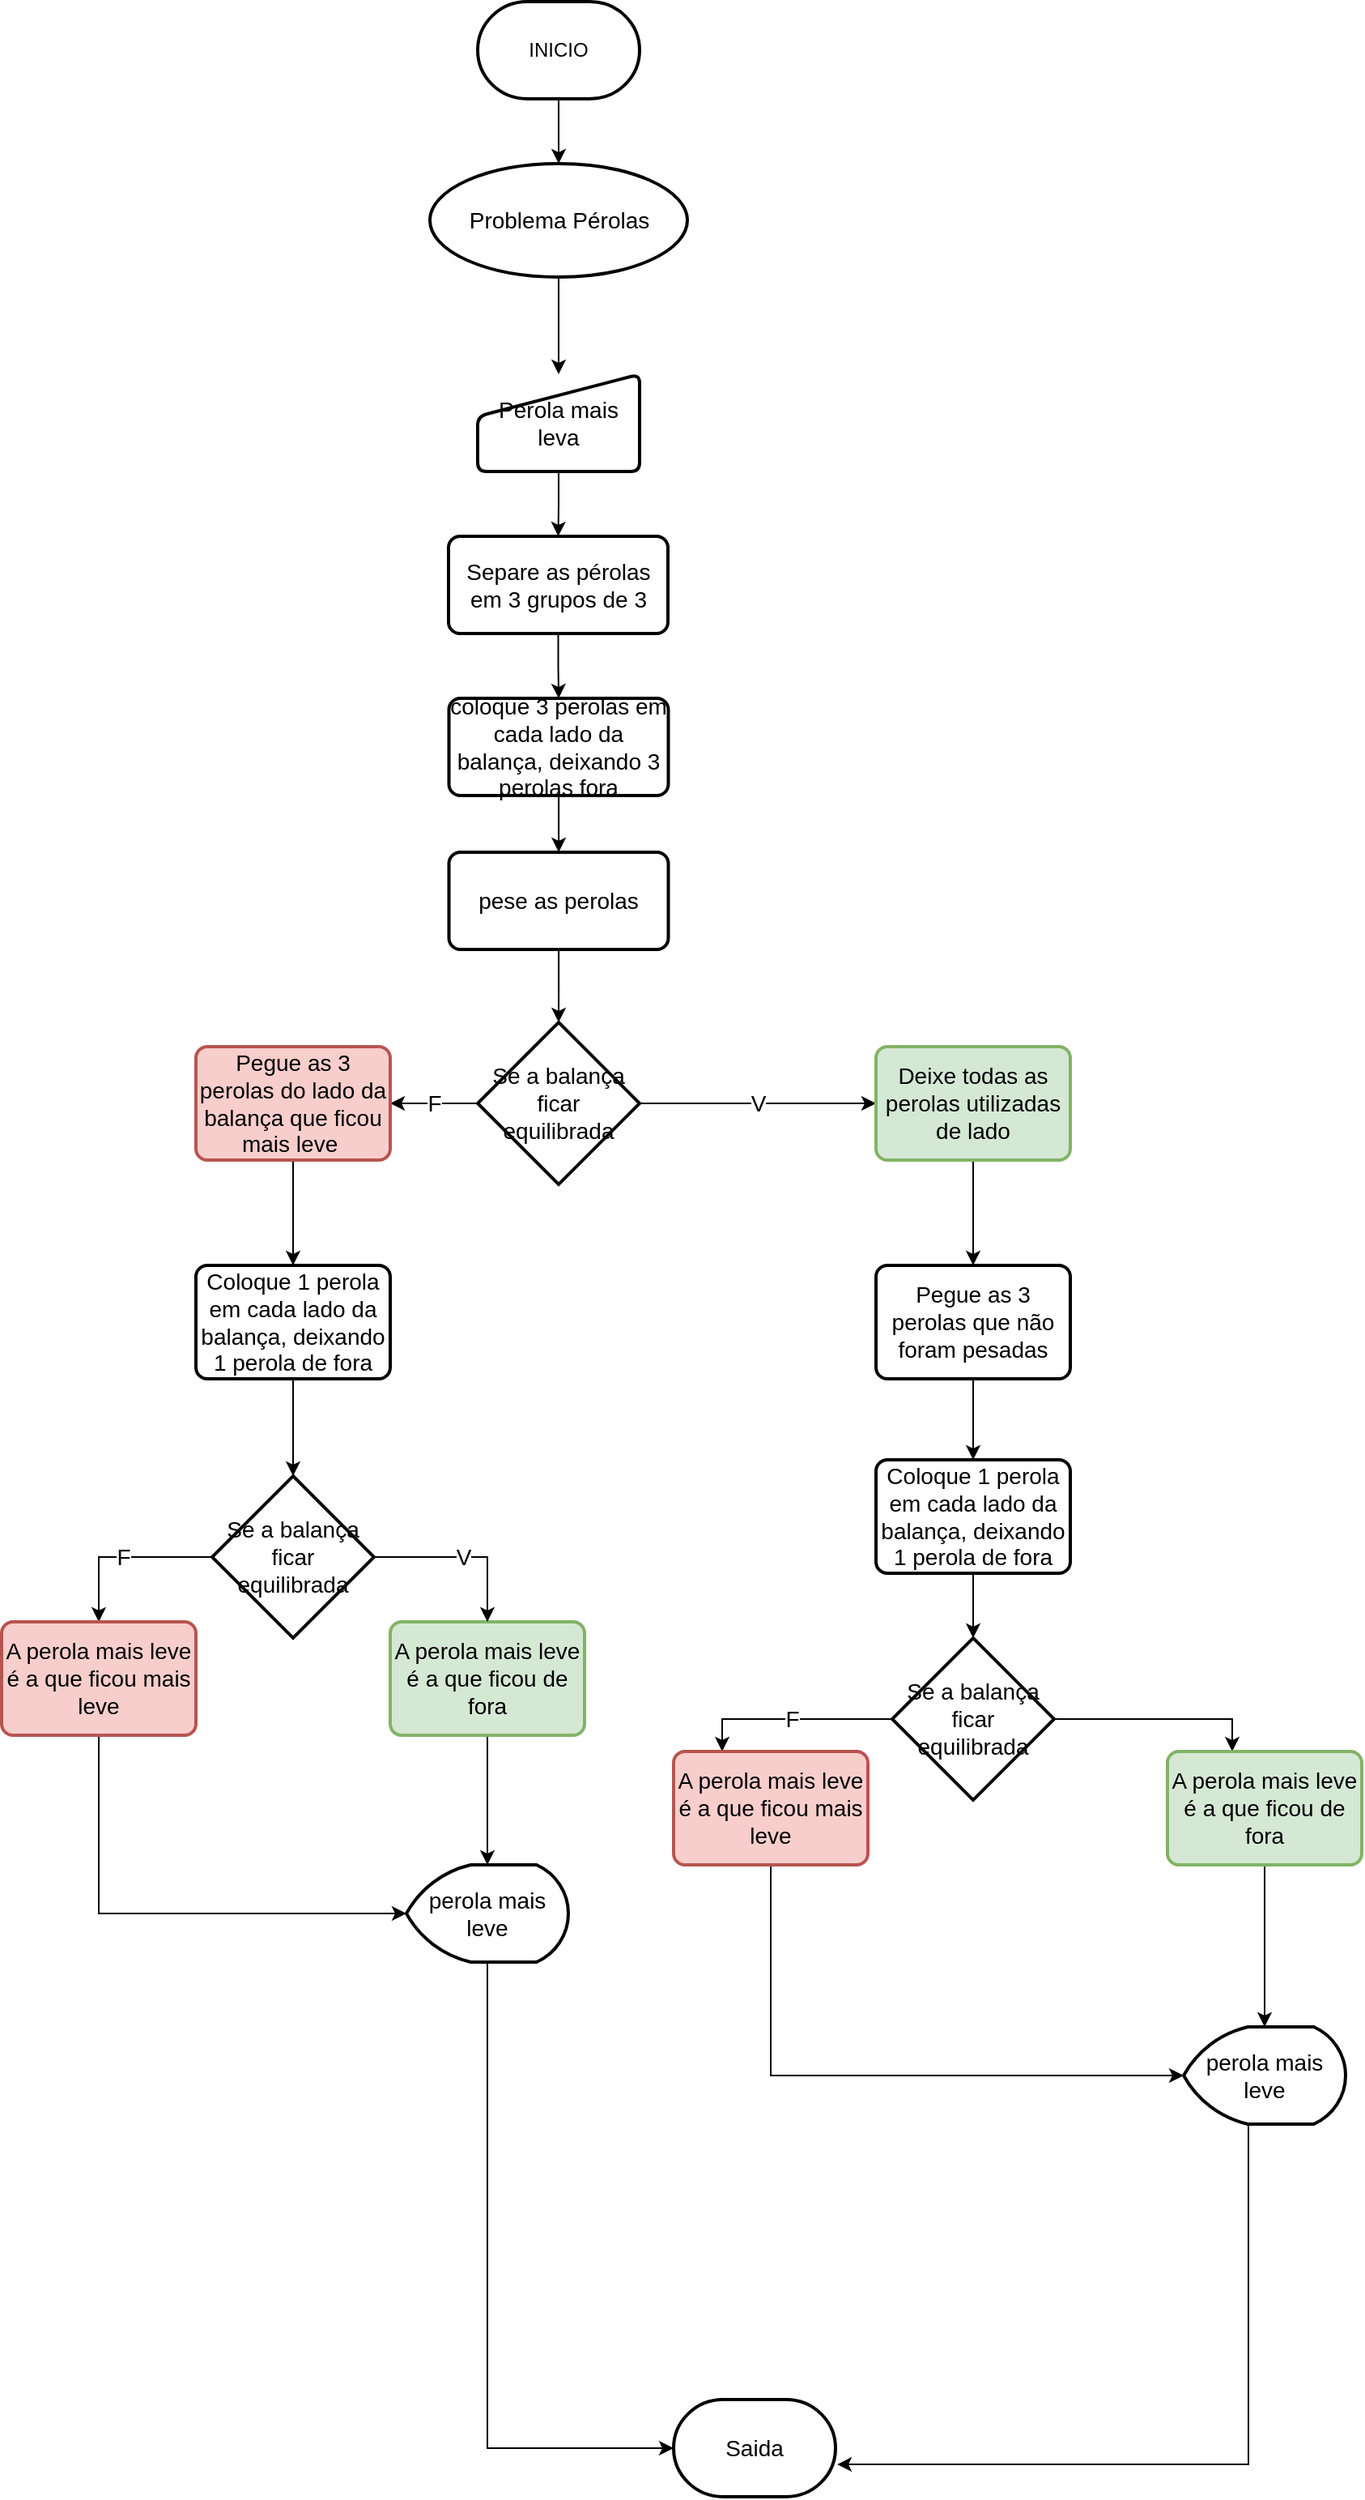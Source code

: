 <mxfile version="20.1.4" type="device"><diagram id="vesYMImybHxZVKn3YtfD" name="Página-1"><mxGraphModel dx="1422" dy="705" grid="1" gridSize="10" guides="1" tooltips="1" connect="1" arrows="1" fold="1" page="1" pageScale="1" pageWidth="1169" pageHeight="1654" math="0" shadow="0"><root><mxCell id="0"/><mxCell id="1" parent="0"/><mxCell id="tv4_5PbakMCa5TWksYXq-51" value="" style="edgeStyle=orthogonalEdgeStyle;rounded=0;orthogonalLoop=1;jettySize=auto;html=1;fontSize=14;" edge="1" parent="1" source="tv4_5PbakMCa5TWksYXq-1" target="tv4_5PbakMCa5TWksYXq-2"><mxGeometry relative="1" as="geometry"/></mxCell><mxCell id="tv4_5PbakMCa5TWksYXq-1" value="INICIO" style="strokeWidth=2;html=1;shape=mxgraph.flowchart.terminator;whiteSpace=wrap;" vertex="1" parent="1"><mxGeometry x="364" y="60" width="100" height="60" as="geometry"/></mxCell><mxCell id="tv4_5PbakMCa5TWksYXq-6" value="" style="edgeStyle=orthogonalEdgeStyle;rounded=0;orthogonalLoop=1;jettySize=auto;html=1;fontSize=14;" edge="1" parent="1" source="tv4_5PbakMCa5TWksYXq-2" target="tv4_5PbakMCa5TWksYXq-4"><mxGeometry relative="1" as="geometry"/></mxCell><mxCell id="tv4_5PbakMCa5TWksYXq-2" value="Problema Pérolas" style="strokeWidth=2;html=1;shape=mxgraph.flowchart.start_1;whiteSpace=wrap;fontSize=14;" vertex="1" parent="1"><mxGeometry x="334.5" y="160" width="159" height="70" as="geometry"/></mxCell><mxCell id="tv4_5PbakMCa5TWksYXq-8" value="" style="edgeStyle=orthogonalEdgeStyle;rounded=0;orthogonalLoop=1;jettySize=auto;html=1;fontSize=14;" edge="1" parent="1" source="tv4_5PbakMCa5TWksYXq-3" target="tv4_5PbakMCa5TWksYXq-5"><mxGeometry relative="1" as="geometry"/></mxCell><mxCell id="tv4_5PbakMCa5TWksYXq-3" value="Separe as pérolas em 3 grupos de 3" style="rounded=1;whiteSpace=wrap;html=1;absoluteArcSize=1;arcSize=14;strokeWidth=2;fontSize=14;" vertex="1" parent="1"><mxGeometry x="346" y="390" width="135.5" height="60" as="geometry"/></mxCell><mxCell id="tv4_5PbakMCa5TWksYXq-7" value="" style="edgeStyle=orthogonalEdgeStyle;rounded=0;orthogonalLoop=1;jettySize=auto;html=1;fontSize=14;" edge="1" parent="1" source="tv4_5PbakMCa5TWksYXq-4" target="tv4_5PbakMCa5TWksYXq-3"><mxGeometry relative="1" as="geometry"/></mxCell><mxCell id="tv4_5PbakMCa5TWksYXq-4" value="Perola mais leva" style="html=1;strokeWidth=2;shape=manualInput;whiteSpace=wrap;rounded=1;size=26;arcSize=11;fontSize=14;" vertex="1" parent="1"><mxGeometry x="364" y="290" width="100" height="60" as="geometry"/></mxCell><mxCell id="tv4_5PbakMCa5TWksYXq-18" value="" style="edgeStyle=orthogonalEdgeStyle;rounded=0;orthogonalLoop=1;jettySize=auto;html=1;fontSize=14;" edge="1" parent="1" source="tv4_5PbakMCa5TWksYXq-5" target="tv4_5PbakMCa5TWksYXq-9"><mxGeometry relative="1" as="geometry"/></mxCell><mxCell id="tv4_5PbakMCa5TWksYXq-5" value="coloque 3 perolas em cada lado da balança, deixando 3 perolas fora" style="rounded=1;whiteSpace=wrap;html=1;absoluteArcSize=1;arcSize=14;strokeWidth=2;fontSize=14;" vertex="1" parent="1"><mxGeometry x="346.25" y="490" width="135.5" height="60" as="geometry"/></mxCell><mxCell id="tv4_5PbakMCa5TWksYXq-19" value="" style="edgeStyle=orthogonalEdgeStyle;rounded=0;orthogonalLoop=1;jettySize=auto;html=1;fontSize=14;" edge="1" parent="1" source="tv4_5PbakMCa5TWksYXq-9" target="tv4_5PbakMCa5TWksYXq-10"><mxGeometry relative="1" as="geometry"/></mxCell><mxCell id="tv4_5PbakMCa5TWksYXq-9" value="pese as perolas" style="rounded=1;whiteSpace=wrap;html=1;absoluteArcSize=1;arcSize=14;strokeWidth=2;fontSize=14;" vertex="1" parent="1"><mxGeometry x="346.25" y="585" width="135.5" height="60" as="geometry"/></mxCell><mxCell id="tv4_5PbakMCa5TWksYXq-20" value="V" style="edgeStyle=orthogonalEdgeStyle;rounded=0;orthogonalLoop=1;jettySize=auto;html=1;fontSize=14;" edge="1" parent="1" source="tv4_5PbakMCa5TWksYXq-10" target="tv4_5PbakMCa5TWksYXq-11"><mxGeometry relative="1" as="geometry"/></mxCell><mxCell id="tv4_5PbakMCa5TWksYXq-39" value="F" style="edgeStyle=orthogonalEdgeStyle;rounded=0;orthogonalLoop=1;jettySize=auto;html=1;fontSize=14;" edge="1" parent="1" source="tv4_5PbakMCa5TWksYXq-10" target="tv4_5PbakMCa5TWksYXq-26"><mxGeometry relative="1" as="geometry"/></mxCell><mxCell id="tv4_5PbakMCa5TWksYXq-10" value="Se a balança ficar equilibrada" style="strokeWidth=2;html=1;shape=mxgraph.flowchart.decision;whiteSpace=wrap;fontSize=14;" vertex="1" parent="1"><mxGeometry x="364" y="690" width="100" height="100" as="geometry"/></mxCell><mxCell id="tv4_5PbakMCa5TWksYXq-21" value="" style="edgeStyle=orthogonalEdgeStyle;rounded=0;orthogonalLoop=1;jettySize=auto;html=1;fontSize=14;" edge="1" parent="1" source="tv4_5PbakMCa5TWksYXq-11" target="tv4_5PbakMCa5TWksYXq-12"><mxGeometry relative="1" as="geometry"/></mxCell><mxCell id="tv4_5PbakMCa5TWksYXq-11" value="Deixe todas as perolas utilizadas de lado" style="rounded=1;whiteSpace=wrap;html=1;absoluteArcSize=1;arcSize=14;strokeWidth=2;fontSize=14;fillColor=#d5e8d4;strokeColor=#82b366;" vertex="1" parent="1"><mxGeometry x="610" y="705" width="120" height="70" as="geometry"/></mxCell><mxCell id="tv4_5PbakMCa5TWksYXq-22" value="" style="edgeStyle=orthogonalEdgeStyle;rounded=0;orthogonalLoop=1;jettySize=auto;html=1;fontSize=14;" edge="1" parent="1" source="tv4_5PbakMCa5TWksYXq-12" target="tv4_5PbakMCa5TWksYXq-13"><mxGeometry relative="1" as="geometry"/></mxCell><mxCell id="tv4_5PbakMCa5TWksYXq-12" value="Pegue as 3 perolas que não foram pesadas" style="rounded=1;whiteSpace=wrap;html=1;absoluteArcSize=1;arcSize=14;strokeWidth=2;fontSize=14;" vertex="1" parent="1"><mxGeometry x="610" y="840" width="120" height="70" as="geometry"/></mxCell><mxCell id="tv4_5PbakMCa5TWksYXq-23" value="" style="edgeStyle=orthogonalEdgeStyle;rounded=0;orthogonalLoop=1;jettySize=auto;html=1;fontSize=14;" edge="1" parent="1" source="tv4_5PbakMCa5TWksYXq-13" target="tv4_5PbakMCa5TWksYXq-14"><mxGeometry relative="1" as="geometry"/></mxCell><mxCell id="tv4_5PbakMCa5TWksYXq-13" value="Coloque 1 perola em cada lado da balança, deixando 1 perola de fora" style="rounded=1;whiteSpace=wrap;html=1;absoluteArcSize=1;arcSize=14;strokeWidth=2;fontSize=14;" vertex="1" parent="1"><mxGeometry x="610" y="960" width="120" height="70" as="geometry"/></mxCell><mxCell id="tv4_5PbakMCa5TWksYXq-44" value="F" style="edgeStyle=orthogonalEdgeStyle;rounded=0;orthogonalLoop=1;jettySize=auto;html=1;exitX=0;exitY=0.5;exitDx=0;exitDy=0;exitPerimeter=0;entryX=0.25;entryY=0;entryDx=0;entryDy=0;fontSize=14;" edge="1" parent="1" source="tv4_5PbakMCa5TWksYXq-14" target="tv4_5PbakMCa5TWksYXq-43"><mxGeometry relative="1" as="geometry"/></mxCell><mxCell id="tv4_5PbakMCa5TWksYXq-53" value="" style="edgeStyle=orthogonalEdgeStyle;rounded=0;orthogonalLoop=1;jettySize=auto;html=1;fontSize=14;" edge="1" parent="1" source="tv4_5PbakMCa5TWksYXq-14" target="tv4_5PbakMCa5TWksYXq-31"><mxGeometry relative="1" as="geometry"><Array as="points"><mxPoint x="830" y="1120"/></Array></mxGeometry></mxCell><mxCell id="tv4_5PbakMCa5TWksYXq-14" value="Se a balança ficar equilibrada" style="strokeWidth=2;html=1;shape=mxgraph.flowchart.decision;whiteSpace=wrap;fontSize=14;" vertex="1" parent="1"><mxGeometry x="620" y="1070" width="100" height="100" as="geometry"/></mxCell><mxCell id="tv4_5PbakMCa5TWksYXq-32" value="" style="edgeStyle=orthogonalEdgeStyle;rounded=0;orthogonalLoop=1;jettySize=auto;html=1;fontSize=14;" edge="1" parent="1" source="tv4_5PbakMCa5TWksYXq-15" target="tv4_5PbakMCa5TWksYXq-30"><mxGeometry relative="1" as="geometry"/></mxCell><mxCell id="tv4_5PbakMCa5TWksYXq-15" value="A perola mais leve é a que ficou de fora" style="rounded=1;whiteSpace=wrap;html=1;absoluteArcSize=1;arcSize=14;strokeWidth=2;fontSize=14;fillColor=#d5e8d4;strokeColor=#82b366;" vertex="1" parent="1"><mxGeometry x="310" y="1060" width="120" height="70" as="geometry"/></mxCell><mxCell id="tv4_5PbakMCa5TWksYXq-48" style="edgeStyle=orthogonalEdgeStyle;rounded=0;orthogonalLoop=1;jettySize=auto;html=1;entryX=1.01;entryY=0.667;entryDx=0;entryDy=0;entryPerimeter=0;fontSize=14;" edge="1" parent="1" source="tv4_5PbakMCa5TWksYXq-17" target="tv4_5PbakMCa5TWksYXq-45"><mxGeometry relative="1" as="geometry"><Array as="points"><mxPoint x="840" y="1580"/></Array></mxGeometry></mxCell><mxCell id="tv4_5PbakMCa5TWksYXq-17" value="perola mais leve" style="strokeWidth=2;html=1;shape=mxgraph.flowchart.display;whiteSpace=wrap;fontSize=14;" vertex="1" parent="1"><mxGeometry x="800" y="1310" width="100" height="60" as="geometry"/></mxCell><mxCell id="tv4_5PbakMCa5TWksYXq-37" value="" style="edgeStyle=orthogonalEdgeStyle;rounded=0;orthogonalLoop=1;jettySize=auto;html=1;fontSize=14;" edge="1" parent="1" source="tv4_5PbakMCa5TWksYXq-26" target="tv4_5PbakMCa5TWksYXq-28"><mxGeometry relative="1" as="geometry"/></mxCell><mxCell id="tv4_5PbakMCa5TWksYXq-26" value="Pegue as 3 perolas do lado da balança que ficou mais leve&amp;nbsp;" style="rounded=1;whiteSpace=wrap;html=1;absoluteArcSize=1;arcSize=14;strokeWidth=2;fontSize=14;fillColor=#f8cecc;strokeColor=#b85450;" vertex="1" parent="1"><mxGeometry x="190" y="705" width="120" height="70" as="geometry"/></mxCell><mxCell id="tv4_5PbakMCa5TWksYXq-38" value="" style="edgeStyle=orthogonalEdgeStyle;rounded=0;orthogonalLoop=1;jettySize=auto;html=1;fontSize=14;" edge="1" parent="1" source="tv4_5PbakMCa5TWksYXq-28" target="tv4_5PbakMCa5TWksYXq-29"><mxGeometry relative="1" as="geometry"/></mxCell><mxCell id="tv4_5PbakMCa5TWksYXq-28" value="Coloque 1 perola em cada lado da balança, deixando 1 perola de fora" style="rounded=1;whiteSpace=wrap;html=1;absoluteArcSize=1;arcSize=14;strokeWidth=2;fontSize=14;" vertex="1" parent="1"><mxGeometry x="190" y="840" width="120" height="70" as="geometry"/></mxCell><mxCell id="tv4_5PbakMCa5TWksYXq-34" value="V" style="edgeStyle=orthogonalEdgeStyle;rounded=0;orthogonalLoop=1;jettySize=auto;html=1;exitX=1;exitY=0.5;exitDx=0;exitDy=0;exitPerimeter=0;entryX=0.5;entryY=0;entryDx=0;entryDy=0;fontSize=14;" edge="1" parent="1" source="tv4_5PbakMCa5TWksYXq-29" target="tv4_5PbakMCa5TWksYXq-15"><mxGeometry relative="1" as="geometry"/></mxCell><mxCell id="tv4_5PbakMCa5TWksYXq-41" value="F" style="edgeStyle=orthogonalEdgeStyle;rounded=0;orthogonalLoop=1;jettySize=auto;html=1;exitX=0;exitY=0.5;exitDx=0;exitDy=0;exitPerimeter=0;entryX=0.5;entryY=0;entryDx=0;entryDy=0;fontSize=14;" edge="1" parent="1" source="tv4_5PbakMCa5TWksYXq-29" target="tv4_5PbakMCa5TWksYXq-40"><mxGeometry relative="1" as="geometry"/></mxCell><mxCell id="tv4_5PbakMCa5TWksYXq-29" value="Se a balança ficar equilibrada" style="strokeWidth=2;html=1;shape=mxgraph.flowchart.decision;whiteSpace=wrap;fontSize=14;" vertex="1" parent="1"><mxGeometry x="200" y="970" width="100" height="100" as="geometry"/></mxCell><mxCell id="tv4_5PbakMCa5TWksYXq-46" style="edgeStyle=orthogonalEdgeStyle;rounded=0;orthogonalLoop=1;jettySize=auto;html=1;exitX=0.5;exitY=1;exitDx=0;exitDy=0;exitPerimeter=0;entryX=0;entryY=0.5;entryDx=0;entryDy=0;entryPerimeter=0;fontSize=14;" edge="1" parent="1" source="tv4_5PbakMCa5TWksYXq-30" target="tv4_5PbakMCa5TWksYXq-45"><mxGeometry relative="1" as="geometry"/></mxCell><mxCell id="tv4_5PbakMCa5TWksYXq-30" value="perola mais leve" style="strokeWidth=2;html=1;shape=mxgraph.flowchart.display;whiteSpace=wrap;fontSize=14;" vertex="1" parent="1"><mxGeometry x="320" y="1210" width="100" height="60" as="geometry"/></mxCell><mxCell id="tv4_5PbakMCa5TWksYXq-36" value="" style="edgeStyle=orthogonalEdgeStyle;rounded=0;orthogonalLoop=1;jettySize=auto;html=1;fontSize=14;" edge="1" parent="1" source="tv4_5PbakMCa5TWksYXq-31" target="tv4_5PbakMCa5TWksYXq-17"><mxGeometry relative="1" as="geometry"/></mxCell><mxCell id="tv4_5PbakMCa5TWksYXq-31" value="A perola mais leve é a que ficou de fora" style="rounded=1;whiteSpace=wrap;html=1;absoluteArcSize=1;arcSize=14;strokeWidth=2;fontSize=14;fillColor=#d5e8d4;strokeColor=#82b366;" vertex="1" parent="1"><mxGeometry x="790" y="1140" width="120" height="70" as="geometry"/></mxCell><mxCell id="tv4_5PbakMCa5TWksYXq-42" style="edgeStyle=orthogonalEdgeStyle;rounded=0;orthogonalLoop=1;jettySize=auto;html=1;exitX=0.5;exitY=1;exitDx=0;exitDy=0;entryX=0;entryY=0.5;entryDx=0;entryDy=0;entryPerimeter=0;fontSize=14;" edge="1" parent="1" source="tv4_5PbakMCa5TWksYXq-40" target="tv4_5PbakMCa5TWksYXq-30"><mxGeometry relative="1" as="geometry"/></mxCell><mxCell id="tv4_5PbakMCa5TWksYXq-40" value="A perola mais leve é a que ficou mais leve" style="rounded=1;whiteSpace=wrap;html=1;absoluteArcSize=1;arcSize=14;strokeWidth=2;fontSize=14;fillColor=#f8cecc;strokeColor=#b85450;" vertex="1" parent="1"><mxGeometry x="70" y="1060" width="120" height="70" as="geometry"/></mxCell><mxCell id="tv4_5PbakMCa5TWksYXq-50" style="edgeStyle=orthogonalEdgeStyle;rounded=0;orthogonalLoop=1;jettySize=auto;html=1;exitX=0.5;exitY=1;exitDx=0;exitDy=0;entryX=0;entryY=0.5;entryDx=0;entryDy=0;entryPerimeter=0;fontSize=14;" edge="1" parent="1" source="tv4_5PbakMCa5TWksYXq-43" target="tv4_5PbakMCa5TWksYXq-17"><mxGeometry relative="1" as="geometry"/></mxCell><mxCell id="tv4_5PbakMCa5TWksYXq-43" value="A perola mais leve é a que ficou mais leve" style="rounded=1;whiteSpace=wrap;html=1;absoluteArcSize=1;arcSize=14;strokeWidth=2;fontSize=14;fillColor=#f8cecc;strokeColor=#b85450;" vertex="1" parent="1"><mxGeometry x="485" y="1140" width="120" height="70" as="geometry"/></mxCell><mxCell id="tv4_5PbakMCa5TWksYXq-45" value="Saida" style="strokeWidth=2;html=1;shape=mxgraph.flowchart.terminator;whiteSpace=wrap;fontSize=14;" vertex="1" parent="1"><mxGeometry x="485" y="1540" width="100" height="60" as="geometry"/></mxCell></root></mxGraphModel></diagram></mxfile>